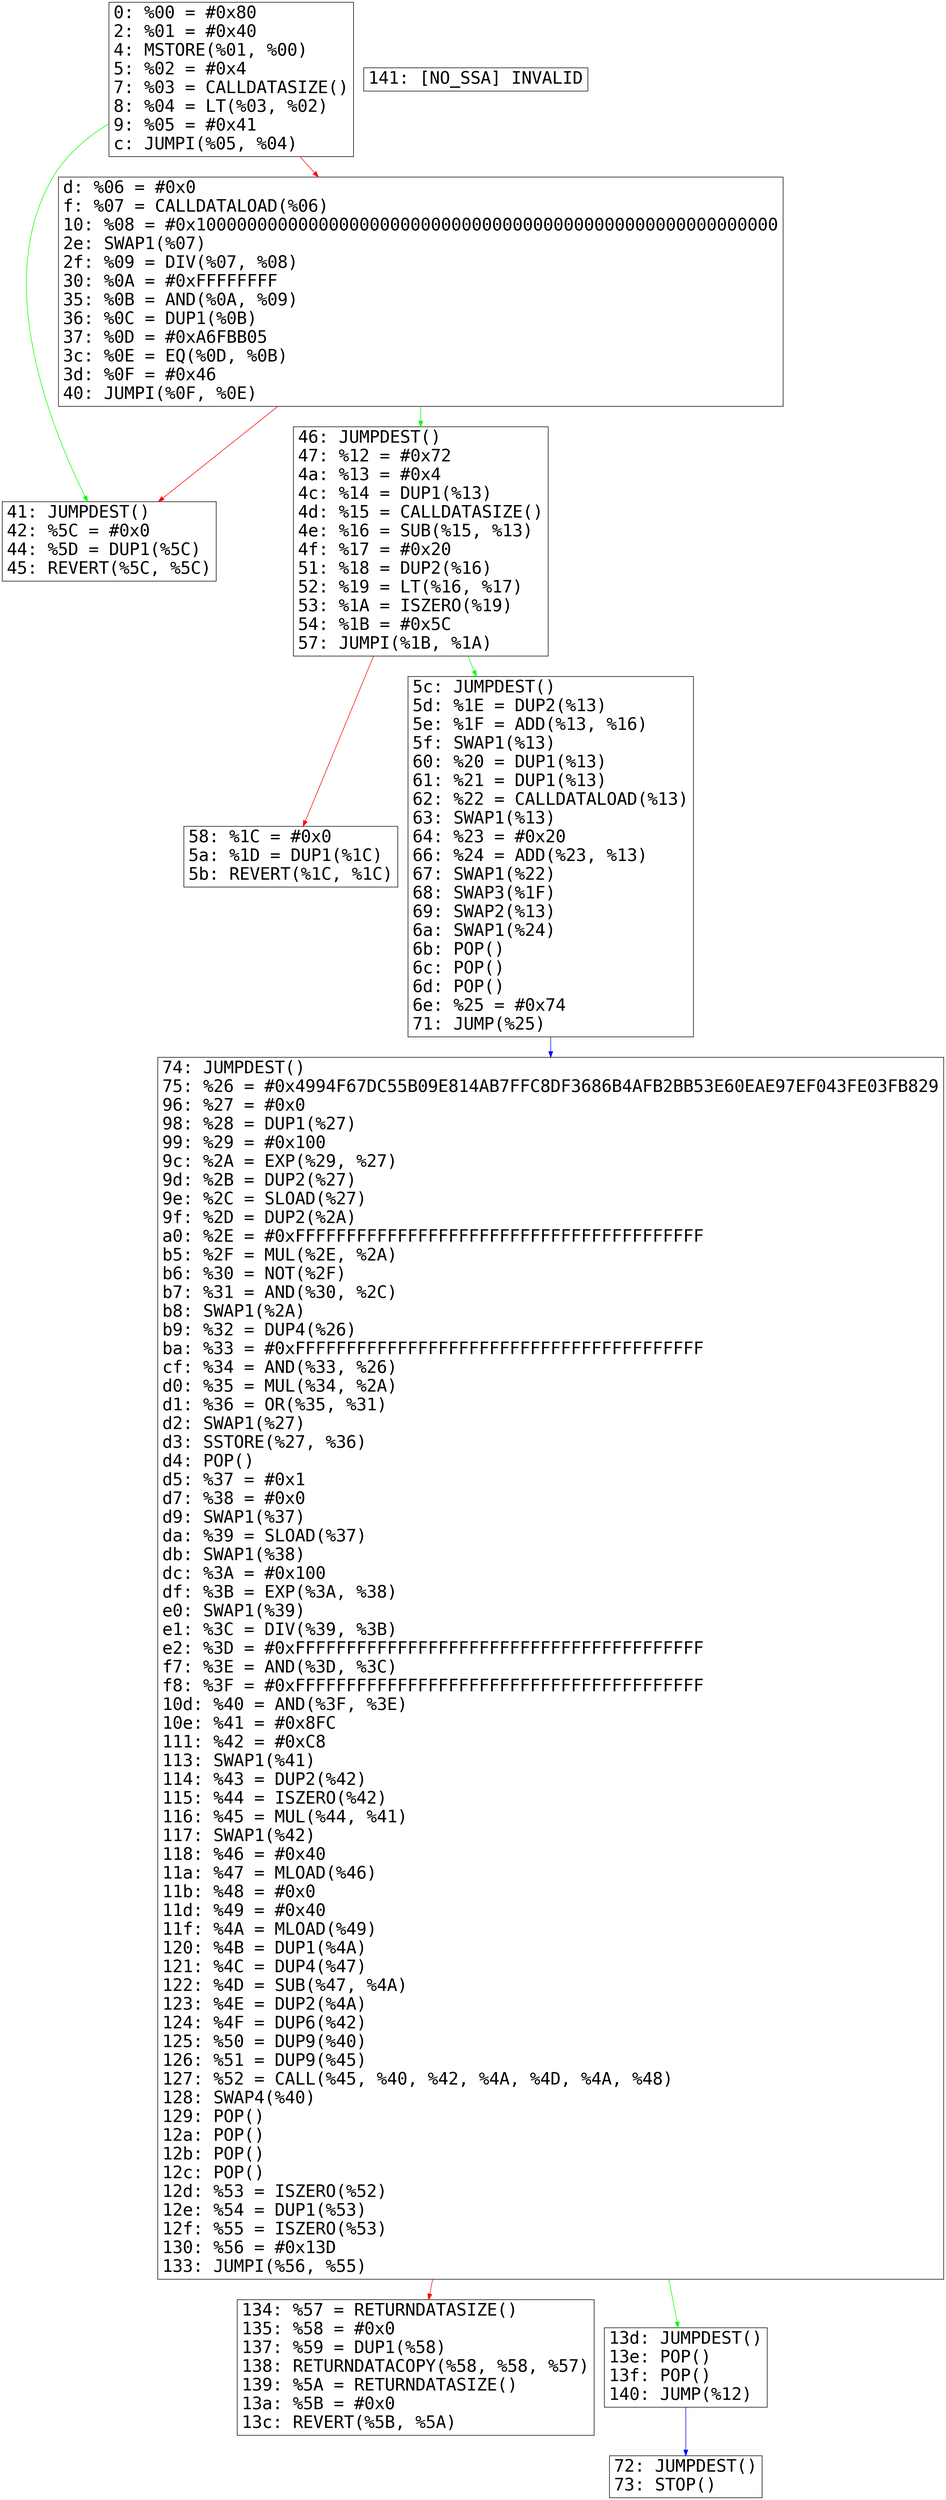 digraph "graph.cfg.gv" {
	subgraph global {
		node [fontname=Courier fontsize=30.0 rank=same shape=box]
		block_0 [label="0: %00 = #0x80\l2: %01 = #0x40\l4: MSTORE(%01, %00)\l5: %02 = #0x4\l7: %03 = CALLDATASIZE()\l8: %04 = LT(%03, %02)\l9: %05 = #0x41\lc: JUMPI(%05, %04)\l"]
		block_d [label="d: %06 = #0x0\lf: %07 = CALLDATALOAD(%06)\l10: %08 = #0x100000000000000000000000000000000000000000000000000000000\l2e: SWAP1(%07)\l2f: %09 = DIV(%07, %08)\l30: %0A = #0xFFFFFFFF\l35: %0B = AND(%0A, %09)\l36: %0C = DUP1(%0B)\l37: %0D = #0xA6FBB05\l3c: %0E = EQ(%0D, %0B)\l3d: %0F = #0x46\l40: JUMPI(%0F, %0E)\l"]
		block_41 [label="41: JUMPDEST()\l42: %5C = #0x0\l44: %5D = DUP1(%5C)\l45: REVERT(%5C, %5C)\l"]
		block_46 [label="46: JUMPDEST()\l47: %12 = #0x72\l4a: %13 = #0x4\l4c: %14 = DUP1(%13)\l4d: %15 = CALLDATASIZE()\l4e: %16 = SUB(%15, %13)\l4f: %17 = #0x20\l51: %18 = DUP2(%16)\l52: %19 = LT(%16, %17)\l53: %1A = ISZERO(%19)\l54: %1B = #0x5C\l57: JUMPI(%1B, %1A)\l"]
		block_58 [label="58: %1C = #0x0\l5a: %1D = DUP1(%1C)\l5b: REVERT(%1C, %1C)\l"]
		block_5c [label="5c: JUMPDEST()\l5d: %1E = DUP2(%13)\l5e: %1F = ADD(%13, %16)\l5f: SWAP1(%13)\l60: %20 = DUP1(%13)\l61: %21 = DUP1(%13)\l62: %22 = CALLDATALOAD(%13)\l63: SWAP1(%13)\l64: %23 = #0x20\l66: %24 = ADD(%23, %13)\l67: SWAP1(%22)\l68: SWAP3(%1F)\l69: SWAP2(%13)\l6a: SWAP1(%24)\l6b: POP()\l6c: POP()\l6d: POP()\l6e: %25 = #0x74\l71: JUMP(%25)\l"]
		block_72 [label="72: JUMPDEST()\l73: STOP()\l"]
		block_74 [label="74: JUMPDEST()\l75: %26 = #0x4994F67DC55B09E814AB7FFC8DF3686B4AFB2BB53E60EAE97EF043FE03FB829\l96: %27 = #0x0\l98: %28 = DUP1(%27)\l99: %29 = #0x100\l9c: %2A = EXP(%29, %27)\l9d: %2B = DUP2(%27)\l9e: %2C = SLOAD(%27)\l9f: %2D = DUP2(%2A)\la0: %2E = #0xFFFFFFFFFFFFFFFFFFFFFFFFFFFFFFFFFFFFFFFF\lb5: %2F = MUL(%2E, %2A)\lb6: %30 = NOT(%2F)\lb7: %31 = AND(%30, %2C)\lb8: SWAP1(%2A)\lb9: %32 = DUP4(%26)\lba: %33 = #0xFFFFFFFFFFFFFFFFFFFFFFFFFFFFFFFFFFFFFFFF\lcf: %34 = AND(%33, %26)\ld0: %35 = MUL(%34, %2A)\ld1: %36 = OR(%35, %31)\ld2: SWAP1(%27)\ld3: SSTORE(%27, %36)\ld4: POP()\ld5: %37 = #0x1\ld7: %38 = #0x0\ld9: SWAP1(%37)\lda: %39 = SLOAD(%37)\ldb: SWAP1(%38)\ldc: %3A = #0x100\ldf: %3B = EXP(%3A, %38)\le0: SWAP1(%39)\le1: %3C = DIV(%39, %3B)\le2: %3D = #0xFFFFFFFFFFFFFFFFFFFFFFFFFFFFFFFFFFFFFFFF\lf7: %3E = AND(%3D, %3C)\lf8: %3F = #0xFFFFFFFFFFFFFFFFFFFFFFFFFFFFFFFFFFFFFFFF\l10d: %40 = AND(%3F, %3E)\l10e: %41 = #0x8FC\l111: %42 = #0xC8\l113: SWAP1(%41)\l114: %43 = DUP2(%42)\l115: %44 = ISZERO(%42)\l116: %45 = MUL(%44, %41)\l117: SWAP1(%42)\l118: %46 = #0x40\l11a: %47 = MLOAD(%46)\l11b: %48 = #0x0\l11d: %49 = #0x40\l11f: %4A = MLOAD(%49)\l120: %4B = DUP1(%4A)\l121: %4C = DUP4(%47)\l122: %4D = SUB(%47, %4A)\l123: %4E = DUP2(%4A)\l124: %4F = DUP6(%42)\l125: %50 = DUP9(%40)\l126: %51 = DUP9(%45)\l127: %52 = CALL(%45, %40, %42, %4A, %4D, %4A, %48)\l128: SWAP4(%40)\l129: POP()\l12a: POP()\l12b: POP()\l12c: POP()\l12d: %53 = ISZERO(%52)\l12e: %54 = DUP1(%53)\l12f: %55 = ISZERO(%53)\l130: %56 = #0x13D\l133: JUMPI(%56, %55)\l"]
		block_134 [label="134: %57 = RETURNDATASIZE()\l135: %58 = #0x0\l137: %59 = DUP1(%58)\l138: RETURNDATACOPY(%58, %58, %57)\l139: %5A = RETURNDATASIZE()\l13a: %5B = #0x0\l13c: REVERT(%5B, %5A)\l"]
		block_13d [label="13d: JUMPDEST()\l13e: POP()\l13f: POP()\l140: JUMP(%12)\l"]
		block_141 [label="141: [NO_SSA] INVALID\l"]
	}
	block_74 -> block_13d [color=green]
	block_0 -> block_41 [color=green]
	block_74 -> block_134 [color=red]
	block_5c -> block_74 [color=blue]
	block_d -> block_41 [color=red]
	block_46 -> block_58 [color=red]
	block_d -> block_46 [color=green]
	block_46 -> block_5c [color=green]
	block_0 -> block_d [color=red]
	block_13d -> block_72 [color=blue]
}

